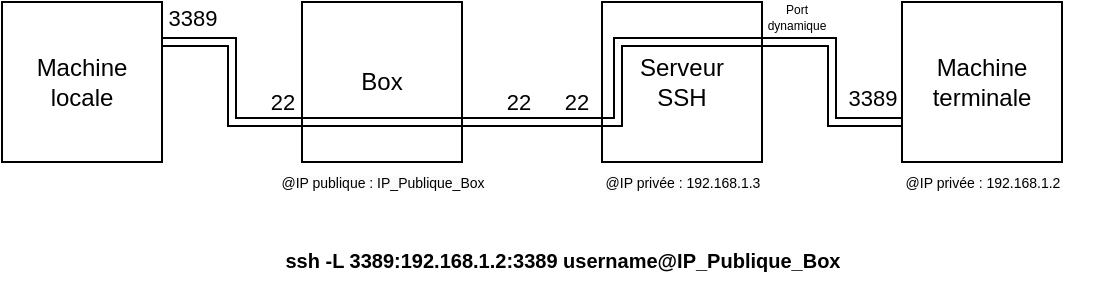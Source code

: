 <mxfile version="24.4.8" type="device">
  <diagram name="Page-1" id="aZRYNLirz8_Lpj5FCU4y">
    <mxGraphModel dx="941" dy="581" grid="1" gridSize="10" guides="1" tooltips="1" connect="1" arrows="1" fold="1" page="1" pageScale="1" pageWidth="827" pageHeight="1169" math="0" shadow="0">
      <root>
        <mxCell id="0" />
        <mxCell id="1" parent="0" />
        <mxCell id="v3UX5knrtJ1DezZHEXDK-1" value="Machine locale" style="whiteSpace=wrap;html=1;aspect=fixed;" parent="1" vertex="1">
          <mxGeometry x="170" y="390" width="80" height="80" as="geometry" />
        </mxCell>
        <mxCell id="v3UX5knrtJ1DezZHEXDK-4" style="edgeStyle=orthogonalEdgeStyle;rounded=0;orthogonalLoop=1;jettySize=auto;html=1;entryX=1;entryY=0.25;entryDx=0;entryDy=0;shape=link;exitX=0;exitY=0.75;exitDx=0;exitDy=0;" parent="1" source="cT3fw7MDJUnm8HyOiSiD-2" target="v3UX5knrtJ1DezZHEXDK-1" edge="1">
          <mxGeometry relative="1" as="geometry" />
        </mxCell>
        <mxCell id="v3UX5knrtJ1DezZHEXDK-5" value="3389" style="edgeLabel;html=1;align=center;verticalAlign=middle;resizable=0;points=[];" parent="v3UX5knrtJ1DezZHEXDK-4" vertex="1" connectable="0">
          <mxGeometry x="0.552" y="-1" relative="1" as="geometry">
            <mxPoint x="-10" y="-11" as="offset" />
          </mxGeometry>
        </mxCell>
        <mxCell id="v3UX5knrtJ1DezZHEXDK-2" value="Serveur&lt;div&gt;SSH&lt;/div&gt;" style="whiteSpace=wrap;html=1;aspect=fixed;" parent="1" vertex="1">
          <mxGeometry x="470" y="390" width="80" height="80" as="geometry" />
        </mxCell>
        <mxCell id="v3UX5knrtJ1DezZHEXDK-3" value="Machine terminale" style="whiteSpace=wrap;html=1;aspect=fixed;" parent="1" vertex="1">
          <mxGeometry x="620" y="390" width="80" height="80" as="geometry" />
        </mxCell>
        <mxCell id="v3UX5knrtJ1DezZHEXDK-10" value="ssh -L 3389:192.168.1.2:3389 username@IP_Publique_Box" style="text;align=center;verticalAlign=middle;rounded=0;fontSize=10;fillColor=none;whiteSpace=wrap;fontStyle=1" parent="1" vertex="1">
          <mxGeometry x="297.5" y="504" width="305" height="30" as="geometry" />
        </mxCell>
        <mxCell id="I6RIU7612aD--7Qn7VhY-1" value="Port&lt;div style=&quot;font-size: 6px;&quot;&gt;dynamique&lt;/div&gt;" style="edgeLabel;html=1;align=center;verticalAlign=middle;resizable=0;points=[];fontSize=6;" parent="1" vertex="1" connectable="0">
          <mxGeometry x="567" y="398" as="geometry" />
        </mxCell>
        <mxCell id="I6RIU7612aD--7Qn7VhY-2" style="edgeStyle=orthogonalEdgeStyle;rounded=0;orthogonalLoop=1;jettySize=auto;html=1;shape=link;exitX=1;exitY=0.25;exitDx=0;exitDy=0;" parent="1" edge="1">
          <mxGeometry relative="1" as="geometry">
            <mxPoint x="558" y="410" as="sourcePoint" />
            <mxPoint x="470" y="450" as="targetPoint" />
            <Array as="points">
              <mxPoint x="478" y="410" />
              <mxPoint x="478" y="450" />
            </Array>
          </mxGeometry>
        </mxCell>
        <mxCell id="I6RIU7612aD--7Qn7VhY-6" style="edgeStyle=orthogonalEdgeStyle;rounded=0;orthogonalLoop=1;jettySize=auto;html=1;entryX=1;entryY=0.25;entryDx=0;entryDy=0;shape=link;exitX=0;exitY=0.75;exitDx=0;exitDy=0;" parent="1" source="v3UX5knrtJ1DezZHEXDK-3" target="v3UX5knrtJ1DezZHEXDK-2" edge="1">
          <mxGeometry relative="1" as="geometry">
            <mxPoint x="675" y="490" as="sourcePoint" />
            <mxPoint x="595" y="450" as="targetPoint" />
          </mxGeometry>
        </mxCell>
        <mxCell id="I6RIU7612aD--7Qn7VhY-8" value="3389" style="edgeLabel;html=1;align=center;verticalAlign=middle;resizable=0;points=[];" parent="I6RIU7612aD--7Qn7VhY-6" vertex="1" connectable="0">
          <mxGeometry x="-0.8" relative="1" as="geometry">
            <mxPoint x="-4" y="-12" as="offset" />
          </mxGeometry>
        </mxCell>
        <mxCell id="cT3fw7MDJUnm8HyOiSiD-3" value="" style="edgeStyle=orthogonalEdgeStyle;rounded=0;orthogonalLoop=1;jettySize=auto;html=1;entryX=1;entryY=0.75;entryDx=0;entryDy=0;shape=link;exitX=0;exitY=0.75;exitDx=0;exitDy=0;" parent="1" source="v3UX5knrtJ1DezZHEXDK-2" target="cT3fw7MDJUnm8HyOiSiD-2" edge="1">
          <mxGeometry relative="1" as="geometry">
            <mxPoint x="460" y="450" as="sourcePoint" />
            <mxPoint x="250" y="410" as="targetPoint" />
          </mxGeometry>
        </mxCell>
        <mxCell id="cT3fw7MDJUnm8HyOiSiD-5" value="22" style="edgeLabel;html=1;align=center;verticalAlign=middle;resizable=0;points=[];" parent="cT3fw7MDJUnm8HyOiSiD-3" vertex="1" connectable="0">
          <mxGeometry x="-0.8" relative="1" as="geometry">
            <mxPoint x="-6" y="-10" as="offset" />
          </mxGeometry>
        </mxCell>
        <mxCell id="cT3fw7MDJUnm8HyOiSiD-2" value="Box" style="whiteSpace=wrap;html=1;aspect=fixed;" parent="1" vertex="1">
          <mxGeometry x="320" y="390" width="80" height="80" as="geometry" />
        </mxCell>
        <mxCell id="cT3fw7MDJUnm8HyOiSiD-6" value="22" style="edgeLabel;html=1;align=center;verticalAlign=middle;resizable=0;points=[];" parent="1" vertex="1" connectable="0">
          <mxGeometry x="460.0" y="447.0" as="geometry">
            <mxPoint x="-32" y="-7" as="offset" />
          </mxGeometry>
        </mxCell>
        <mxCell id="cT3fw7MDJUnm8HyOiSiD-7" value="22" style="edgeLabel;html=1;align=center;verticalAlign=middle;resizable=0;points=[];" parent="1" vertex="1" connectable="0">
          <mxGeometry x="342.0" y="447.0" as="geometry">
            <mxPoint x="-32" y="-7" as="offset" />
          </mxGeometry>
        </mxCell>
        <mxCell id="cT3fw7MDJUnm8HyOiSiD-11" style="edgeStyle=orthogonalEdgeStyle;rounded=0;orthogonalLoop=1;jettySize=auto;html=1;entryX=1;entryY=0.75;entryDx=0;entryDy=0;shape=link;exitX=0;exitY=0.75;exitDx=0;exitDy=0;" parent="1" source="cT3fw7MDJUnm8HyOiSiD-2" target="cT3fw7MDJUnm8HyOiSiD-2" edge="1">
          <mxGeometry relative="1" as="geometry">
            <mxPoint x="350" y="460" as="sourcePoint" />
            <mxPoint x="260" y="420" as="targetPoint" />
            <Array as="points">
              <mxPoint x="380" y="450" />
              <mxPoint x="380" y="450" />
            </Array>
          </mxGeometry>
        </mxCell>
        <mxCell id="cT3fw7MDJUnm8HyOiSiD-13" value="&lt;span style=&quot;color: rgb(0, 0, 0); font-family: Helvetica; font-size: 7px; font-style: normal; font-variant-ligatures: normal; font-variant-caps: normal; font-weight: 400; letter-spacing: normal; orphans: 2; text-indent: 0px; text-transform: none; widows: 2; word-spacing: 0px; -webkit-text-stroke-width: 0px; white-space: normal; background-color: rgb(251, 251, 251); text-decoration-thickness: initial; text-decoration-style: initial; text-decoration-color: initial; float: none; display: inline !important;&quot;&gt;@IP privée : 192.168.1.3&lt;/span&gt;" style="text;whiteSpace=wrap;html=1;fontSize=7;align=center;" parent="1" vertex="1">
          <mxGeometry x="452.5" y="470" width="115" height="20" as="geometry" />
        </mxCell>
        <mxCell id="cT3fw7MDJUnm8HyOiSiD-14" value="&lt;span style=&quot;color: rgb(0, 0, 0); font-family: Helvetica; font-size: 7px; font-style: normal; font-variant-ligatures: normal; font-variant-caps: normal; font-weight: 400; letter-spacing: normal; orphans: 2; text-indent: 0px; text-transform: none; widows: 2; word-spacing: 0px; -webkit-text-stroke-width: 0px; white-space: normal; background-color: rgb(251, 251, 251); text-decoration-thickness: initial; text-decoration-style: initial; text-decoration-color: initial; float: none; display: inline !important;&quot;&gt;@IP privée : 192.168.1.2&lt;/span&gt;" style="text;whiteSpace=wrap;html=1;fontSize=7;align=center;" parent="1" vertex="1">
          <mxGeometry x="602.5" y="470" width="115" height="20" as="geometry" />
        </mxCell>
        <mxCell id="cT3fw7MDJUnm8HyOiSiD-15" value="&lt;span style=&quot;color: rgb(0, 0, 0); font-family: Helvetica; font-size: 7px; font-style: normal; font-variant-ligatures: normal; font-variant-caps: normal; font-weight: 400; letter-spacing: normal; orphans: 2; text-indent: 0px; text-transform: none; widows: 2; word-spacing: 0px; -webkit-text-stroke-width: 0px; white-space: normal; background-color: rgb(251, 251, 251); text-decoration-thickness: initial; text-decoration-style: initial; text-decoration-color: initial; float: none; display: inline !important;&quot;&gt;@IP publique : IP_Publique_Box&lt;/span&gt;" style="text;whiteSpace=wrap;html=1;fontSize=7;align=center;" parent="1" vertex="1">
          <mxGeometry x="302.5" y="470" width="115" height="20" as="geometry" />
        </mxCell>
      </root>
    </mxGraphModel>
  </diagram>
</mxfile>

